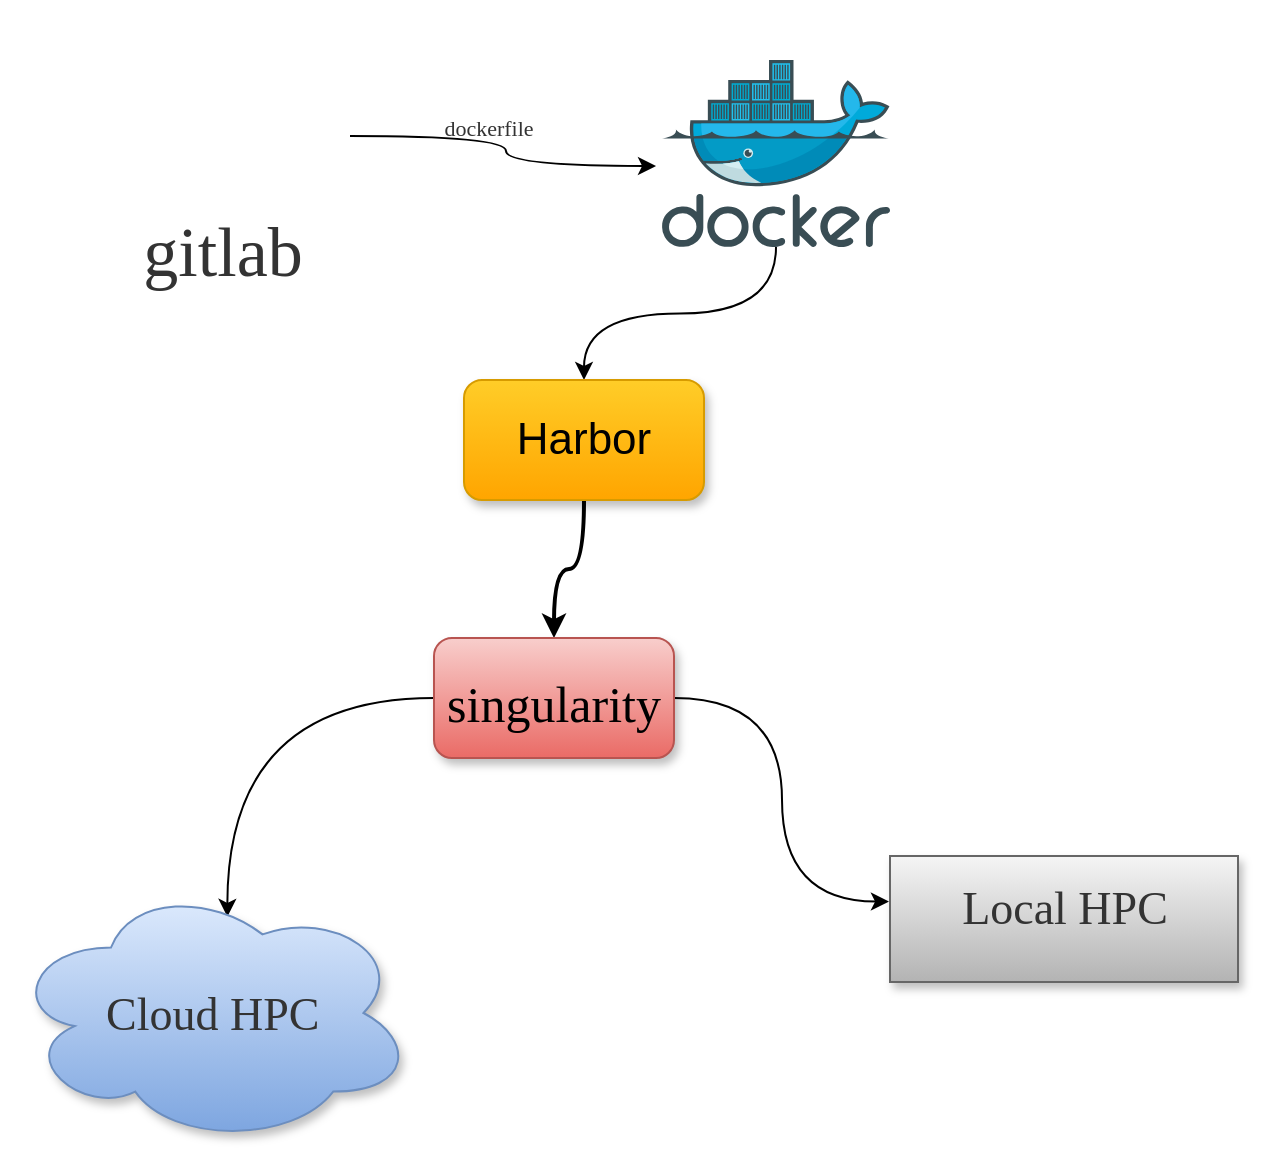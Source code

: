 <mxfile version="14.0.1" type="github">
  <diagram id="OvMVp37Xkd0QIdsecrQ4" name="第 1 页">
    <mxGraphModel dx="946" dy="623" grid="0" gridSize="10" guides="1" tooltips="1" connect="1" arrows="1" fold="1" page="1" pageScale="1" pageWidth="827" pageHeight="1169" math="0" shadow="0">
      <root>
        <mxCell id="0" />
        <mxCell id="1" parent="0" />
        <mxCell id="2SPk-X4lc8TZHr53FZnv-17" value="" style="edgeStyle=orthogonalEdgeStyle;curved=1;rounded=0;orthogonalLoop=1;jettySize=auto;html=1;strokeColor=#000000;strokeWidth=1;fontFamily=Georgia;fontSize=23;fontColor=#333333;" edge="1" parent="1" source="2SPk-X4lc8TZHr53FZnv-2" target="2SPk-X4lc8TZHr53FZnv-3">
          <mxGeometry relative="1" as="geometry" />
        </mxCell>
        <mxCell id="2SPk-X4lc8TZHr53FZnv-2" value="" style="aspect=fixed;html=1;points=[];align=center;image;fontSize=12;image=img/lib/mscae/Docker.svg;" vertex="1" parent="1">
          <mxGeometry x="494.98" y="357" width="114.02" height="93.5" as="geometry" />
        </mxCell>
        <mxCell id="2SPk-X4lc8TZHr53FZnv-13" value="" style="edgeStyle=orthogonalEdgeStyle;curved=1;rounded=0;orthogonalLoop=1;jettySize=auto;html=1;strokeColor=#000000;strokeWidth=2;fontFamily=Georgia;fontSize=23;fontColor=#333333;" edge="1" parent="1" source="2SPk-X4lc8TZHr53FZnv-3" target="2SPk-X4lc8TZHr53FZnv-6">
          <mxGeometry relative="1" as="geometry" />
        </mxCell>
        <mxCell id="2SPk-X4lc8TZHr53FZnv-3" value="Harbor" style="rounded=1;whiteSpace=wrap;html=1;fontSize=22;gradientColor=#ffa500;fillColor=#ffcd28;strokeColor=#d79b00;shadow=1;glass=0;sketch=0;imageWidth=24;" vertex="1" parent="1">
          <mxGeometry x="396" y="517" width="120" height="60" as="geometry" />
        </mxCell>
        <mxCell id="2SPk-X4lc8TZHr53FZnv-18" value="" style="edgeStyle=orthogonalEdgeStyle;curved=1;rounded=0;orthogonalLoop=1;jettySize=auto;html=1;strokeColor=#000000;strokeWidth=1;fontFamily=Georgia;fontSize=23;fontColor=#333333;entryX=-0.026;entryY=0.567;entryDx=0;entryDy=0;entryPerimeter=0;" edge="1" parent="1" source="2SPk-X4lc8TZHr53FZnv-5" target="2SPk-X4lc8TZHr53FZnv-2">
          <mxGeometry relative="1" as="geometry">
            <mxPoint x="419" y="395" as="targetPoint" />
          </mxGeometry>
        </mxCell>
        <mxCell id="2SPk-X4lc8TZHr53FZnv-5" value="gitlab" style="shape=image;html=1;verticalAlign=top;verticalLabelPosition=bottom;labelBackgroundColor=#ffffff;imageAspect=0;aspect=fixed;image=https://cdn4.iconfinder.com/data/icons/socialcones/508/Gitlab-128.png;shadow=1;glass=0;sketch=0;fontSize=35;labelPosition=center;align=center;spacing=-31;fontFamily=Tahoma;fontColor=#333333;" vertex="1" parent="1">
          <mxGeometry x="211" y="331" width="128" height="128" as="geometry" />
        </mxCell>
        <mxCell id="2SPk-X4lc8TZHr53FZnv-14" value="" style="edgeStyle=orthogonalEdgeStyle;curved=1;rounded=0;orthogonalLoop=1;jettySize=auto;html=1;strokeColor=#000000;strokeWidth=1;fontFamily=Georgia;fontSize=23;fontColor=#333333;entryX=0.538;entryY=0.133;entryDx=0;entryDy=0;entryPerimeter=0;" edge="1" parent="1" source="2SPk-X4lc8TZHr53FZnv-6" target="2SPk-X4lc8TZHr53FZnv-9">
          <mxGeometry relative="1" as="geometry">
            <mxPoint x="316" y="658" as="targetPoint" />
          </mxGeometry>
        </mxCell>
        <mxCell id="2SPk-X4lc8TZHr53FZnv-15" value="" style="edgeStyle=orthogonalEdgeStyle;curved=1;rounded=0;orthogonalLoop=1;jettySize=auto;html=1;strokeColor=#000000;strokeWidth=1;fontFamily=Georgia;fontSize=23;fontColor=#333333;entryX=-0.003;entryY=0.362;entryDx=0;entryDy=0;entryPerimeter=0;" edge="1" parent="1" source="2SPk-X4lc8TZHr53FZnv-6" target="2SPk-X4lc8TZHr53FZnv-10">
          <mxGeometry relative="1" as="geometry" />
        </mxCell>
        <mxCell id="2SPk-X4lc8TZHr53FZnv-6" value="&lt;font style=&quot;font-size: 25px&quot;&gt;singularity&lt;/font&gt;" style="rounded=1;whiteSpace=wrap;html=1;shadow=1;glass=0;sketch=0;fontFamily=Tahoma;fontSize=35;spacing=14;gradientColor=#ea6b66;fillColor=#f8cecc;strokeColor=#b85450;" vertex="1" parent="1">
          <mxGeometry x="381" y="646" width="120" height="60" as="geometry" />
        </mxCell>
        <mxCell id="2SPk-X4lc8TZHr53FZnv-9" value="" style="ellipse;shape=cloud;whiteSpace=wrap;html=1;shadow=1;glass=0;sketch=0;fontFamily=Tahoma;fontSize=35;gradientColor=#7ea6e0;fillColor=#dae8fc;strokeColor=#6c8ebf;" vertex="1" parent="1">
          <mxGeometry x="169" y="768" width="202" height="131" as="geometry" />
        </mxCell>
        <mxCell id="2SPk-X4lc8TZHr53FZnv-10" value="" style="rounded=0;whiteSpace=wrap;html=1;shadow=1;glass=0;sketch=0;fontFamily=Tahoma;fontSize=35;gradientColor=#b3b3b3;fillColor=#f5f5f5;strokeColor=#666666;" vertex="1" parent="1">
          <mxGeometry x="609" y="755" width="174" height="63" as="geometry" />
        </mxCell>
        <mxCell id="2SPk-X4lc8TZHr53FZnv-11" value="Local HPC" style="text;html=1;strokeColor=none;fillColor=none;align=center;verticalAlign=middle;whiteSpace=wrap;rounded=0;shadow=1;glass=0;sketch=0;fontFamily=Georgia;fontSize=23;fontColor=#333333;" vertex="1" parent="1">
          <mxGeometry x="604.5" y="771" width="183" height="20" as="geometry" />
        </mxCell>
        <mxCell id="2SPk-X4lc8TZHr53FZnv-12" value="&amp;nbsp;Cloud HPC" style="text;html=1;align=center;verticalAlign=middle;resizable=0;points=[];autosize=1;fontSize=23;fontFamily=Georgia;fontColor=#333333;" vertex="1" parent="1">
          <mxGeometry x="202" y="818" width="129" height="32" as="geometry" />
        </mxCell>
        <mxCell id="2SPk-X4lc8TZHr53FZnv-19" value="dockerfile" style="text;html=1;align=center;verticalAlign=middle;resizable=0;points=[];autosize=1;fontSize=11;fontFamily=Georgia;fontColor=#333333;" vertex="1" parent="1">
          <mxGeometry x="379" y="382" width="58" height="17" as="geometry" />
        </mxCell>
      </root>
    </mxGraphModel>
  </diagram>
</mxfile>
